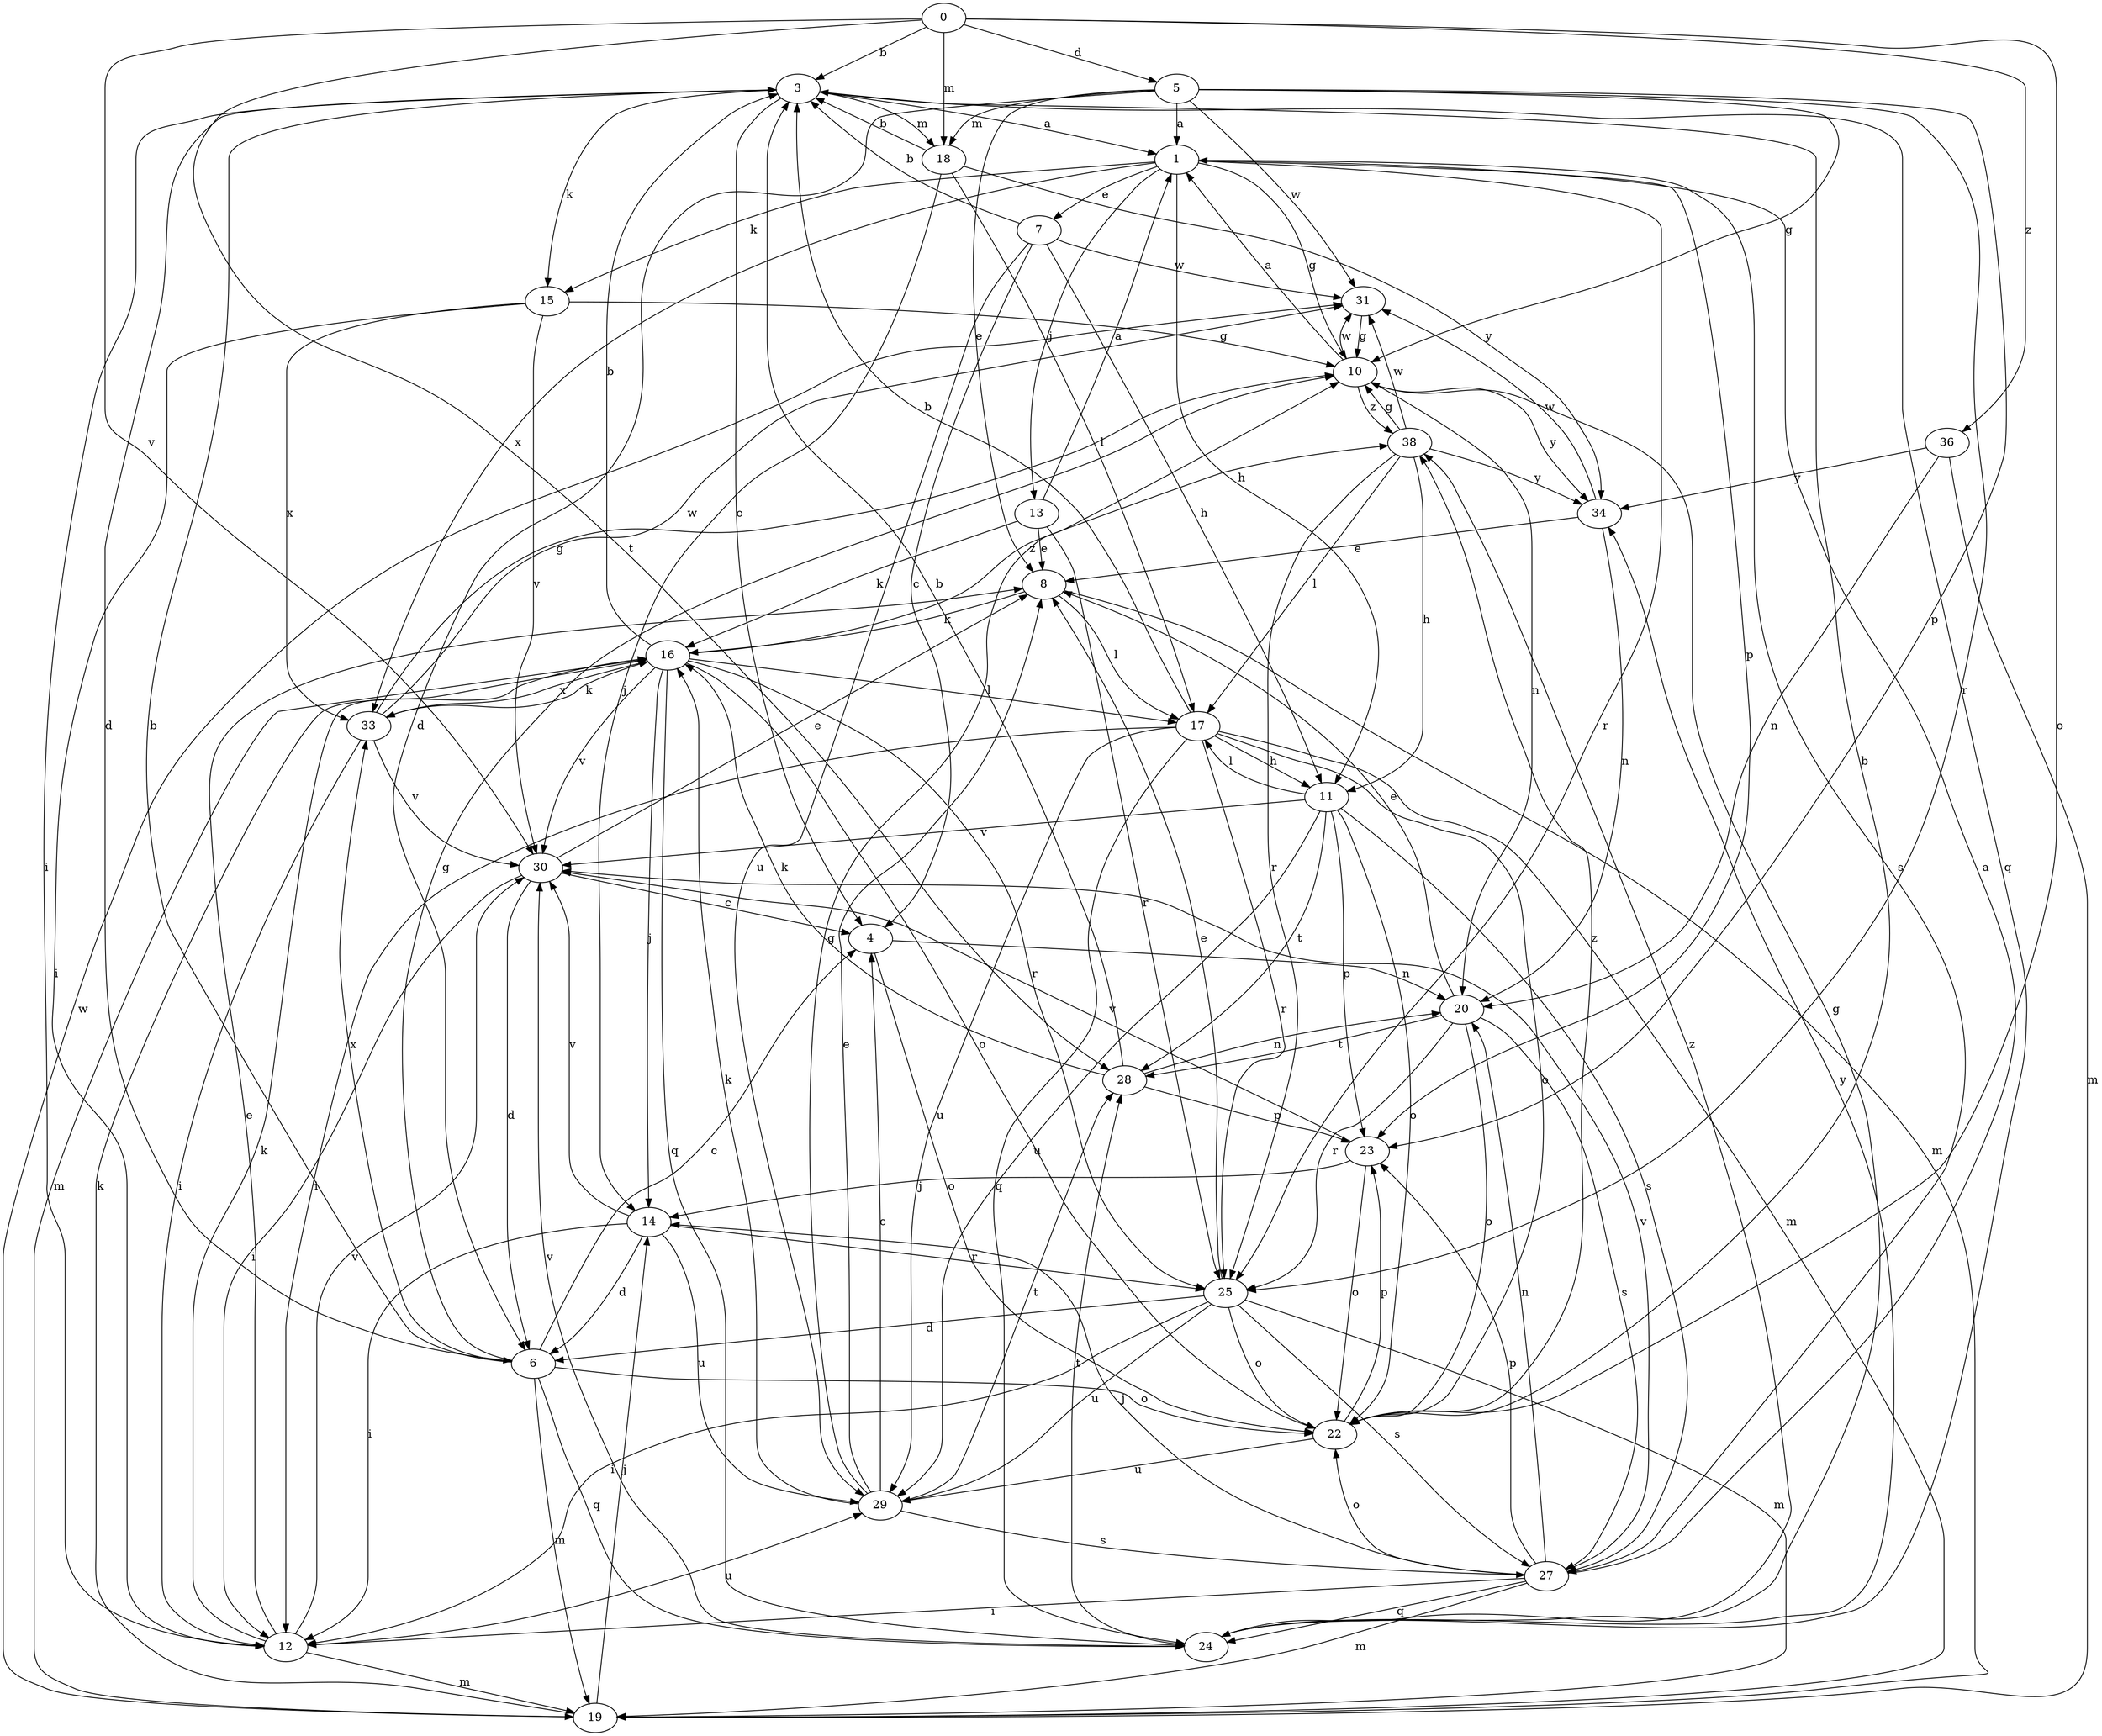 strict digraph  {
0;
1;
3;
4;
5;
6;
7;
8;
10;
11;
12;
13;
14;
15;
16;
17;
18;
19;
20;
22;
23;
24;
25;
27;
28;
29;
30;
31;
33;
34;
36;
38;
0 -> 3  [label=b];
0 -> 5  [label=d];
0 -> 18  [label=m];
0 -> 22  [label=o];
0 -> 28  [label=t];
0 -> 30  [label=v];
0 -> 36  [label=z];
1 -> 7  [label=e];
1 -> 10  [label=g];
1 -> 11  [label=h];
1 -> 13  [label=j];
1 -> 15  [label=k];
1 -> 23  [label=p];
1 -> 25  [label=r];
1 -> 27  [label=s];
1 -> 33  [label=x];
3 -> 1  [label=a];
3 -> 4  [label=c];
3 -> 6  [label=d];
3 -> 12  [label=i];
3 -> 15  [label=k];
3 -> 18  [label=m];
3 -> 24  [label=q];
4 -> 20  [label=n];
4 -> 22  [label=o];
5 -> 1  [label=a];
5 -> 6  [label=d];
5 -> 8  [label=e];
5 -> 10  [label=g];
5 -> 18  [label=m];
5 -> 23  [label=p];
5 -> 25  [label=r];
5 -> 31  [label=w];
6 -> 3  [label=b];
6 -> 4  [label=c];
6 -> 10  [label=g];
6 -> 19  [label=m];
6 -> 22  [label=o];
6 -> 24  [label=q];
6 -> 33  [label=x];
7 -> 3  [label=b];
7 -> 4  [label=c];
7 -> 11  [label=h];
7 -> 29  [label=u];
7 -> 31  [label=w];
8 -> 16  [label=k];
8 -> 17  [label=l];
8 -> 19  [label=m];
10 -> 1  [label=a];
10 -> 20  [label=n];
10 -> 31  [label=w];
10 -> 34  [label=y];
10 -> 38  [label=z];
11 -> 17  [label=l];
11 -> 22  [label=o];
11 -> 23  [label=p];
11 -> 27  [label=s];
11 -> 28  [label=t];
11 -> 29  [label=u];
11 -> 30  [label=v];
12 -> 8  [label=e];
12 -> 16  [label=k];
12 -> 19  [label=m];
12 -> 29  [label=u];
12 -> 30  [label=v];
13 -> 1  [label=a];
13 -> 8  [label=e];
13 -> 16  [label=k];
13 -> 25  [label=r];
14 -> 6  [label=d];
14 -> 12  [label=i];
14 -> 25  [label=r];
14 -> 29  [label=u];
14 -> 30  [label=v];
15 -> 10  [label=g];
15 -> 12  [label=i];
15 -> 30  [label=v];
15 -> 33  [label=x];
16 -> 3  [label=b];
16 -> 14  [label=j];
16 -> 17  [label=l];
16 -> 19  [label=m];
16 -> 22  [label=o];
16 -> 24  [label=q];
16 -> 25  [label=r];
16 -> 30  [label=v];
16 -> 33  [label=x];
16 -> 38  [label=z];
17 -> 3  [label=b];
17 -> 11  [label=h];
17 -> 12  [label=i];
17 -> 19  [label=m];
17 -> 22  [label=o];
17 -> 24  [label=q];
17 -> 25  [label=r];
17 -> 29  [label=u];
18 -> 3  [label=b];
18 -> 14  [label=j];
18 -> 17  [label=l];
18 -> 34  [label=y];
19 -> 14  [label=j];
19 -> 16  [label=k];
19 -> 31  [label=w];
20 -> 8  [label=e];
20 -> 22  [label=o];
20 -> 25  [label=r];
20 -> 27  [label=s];
20 -> 28  [label=t];
22 -> 3  [label=b];
22 -> 23  [label=p];
22 -> 29  [label=u];
22 -> 38  [label=z];
23 -> 14  [label=j];
23 -> 22  [label=o];
23 -> 30  [label=v];
24 -> 10  [label=g];
24 -> 28  [label=t];
24 -> 30  [label=v];
24 -> 34  [label=y];
24 -> 38  [label=z];
25 -> 6  [label=d];
25 -> 8  [label=e];
25 -> 12  [label=i];
25 -> 19  [label=m];
25 -> 22  [label=o];
25 -> 27  [label=s];
25 -> 29  [label=u];
27 -> 1  [label=a];
27 -> 12  [label=i];
27 -> 14  [label=j];
27 -> 19  [label=m];
27 -> 20  [label=n];
27 -> 22  [label=o];
27 -> 23  [label=p];
27 -> 24  [label=q];
27 -> 30  [label=v];
28 -> 3  [label=b];
28 -> 16  [label=k];
28 -> 20  [label=n];
28 -> 23  [label=p];
29 -> 4  [label=c];
29 -> 8  [label=e];
29 -> 10  [label=g];
29 -> 16  [label=k];
29 -> 27  [label=s];
29 -> 28  [label=t];
30 -> 4  [label=c];
30 -> 6  [label=d];
30 -> 8  [label=e];
30 -> 12  [label=i];
31 -> 10  [label=g];
33 -> 10  [label=g];
33 -> 12  [label=i];
33 -> 16  [label=k];
33 -> 30  [label=v];
33 -> 31  [label=w];
34 -> 8  [label=e];
34 -> 20  [label=n];
34 -> 31  [label=w];
36 -> 19  [label=m];
36 -> 20  [label=n];
36 -> 34  [label=y];
38 -> 10  [label=g];
38 -> 11  [label=h];
38 -> 17  [label=l];
38 -> 25  [label=r];
38 -> 31  [label=w];
38 -> 34  [label=y];
}
